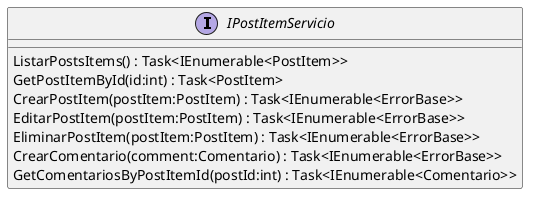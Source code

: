 @startuml
interface IPostItemServicio {
    ListarPostsItems() : Task<IEnumerable<PostItem>>
    GetPostItemById(id:int) : Task<PostItem>
    CrearPostItem(postItem:PostItem) : Task<IEnumerable<ErrorBase>>
    EditarPostItem(postItem:PostItem) : Task<IEnumerable<ErrorBase>>
    EliminarPostItem(postItem:PostItem) : Task<IEnumerable<ErrorBase>>
    CrearComentario(comment:Comentario) : Task<IEnumerable<ErrorBase>>
    GetComentariosByPostItemId(postId:int) : Task<IEnumerable<Comentario>>
}
@enduml
